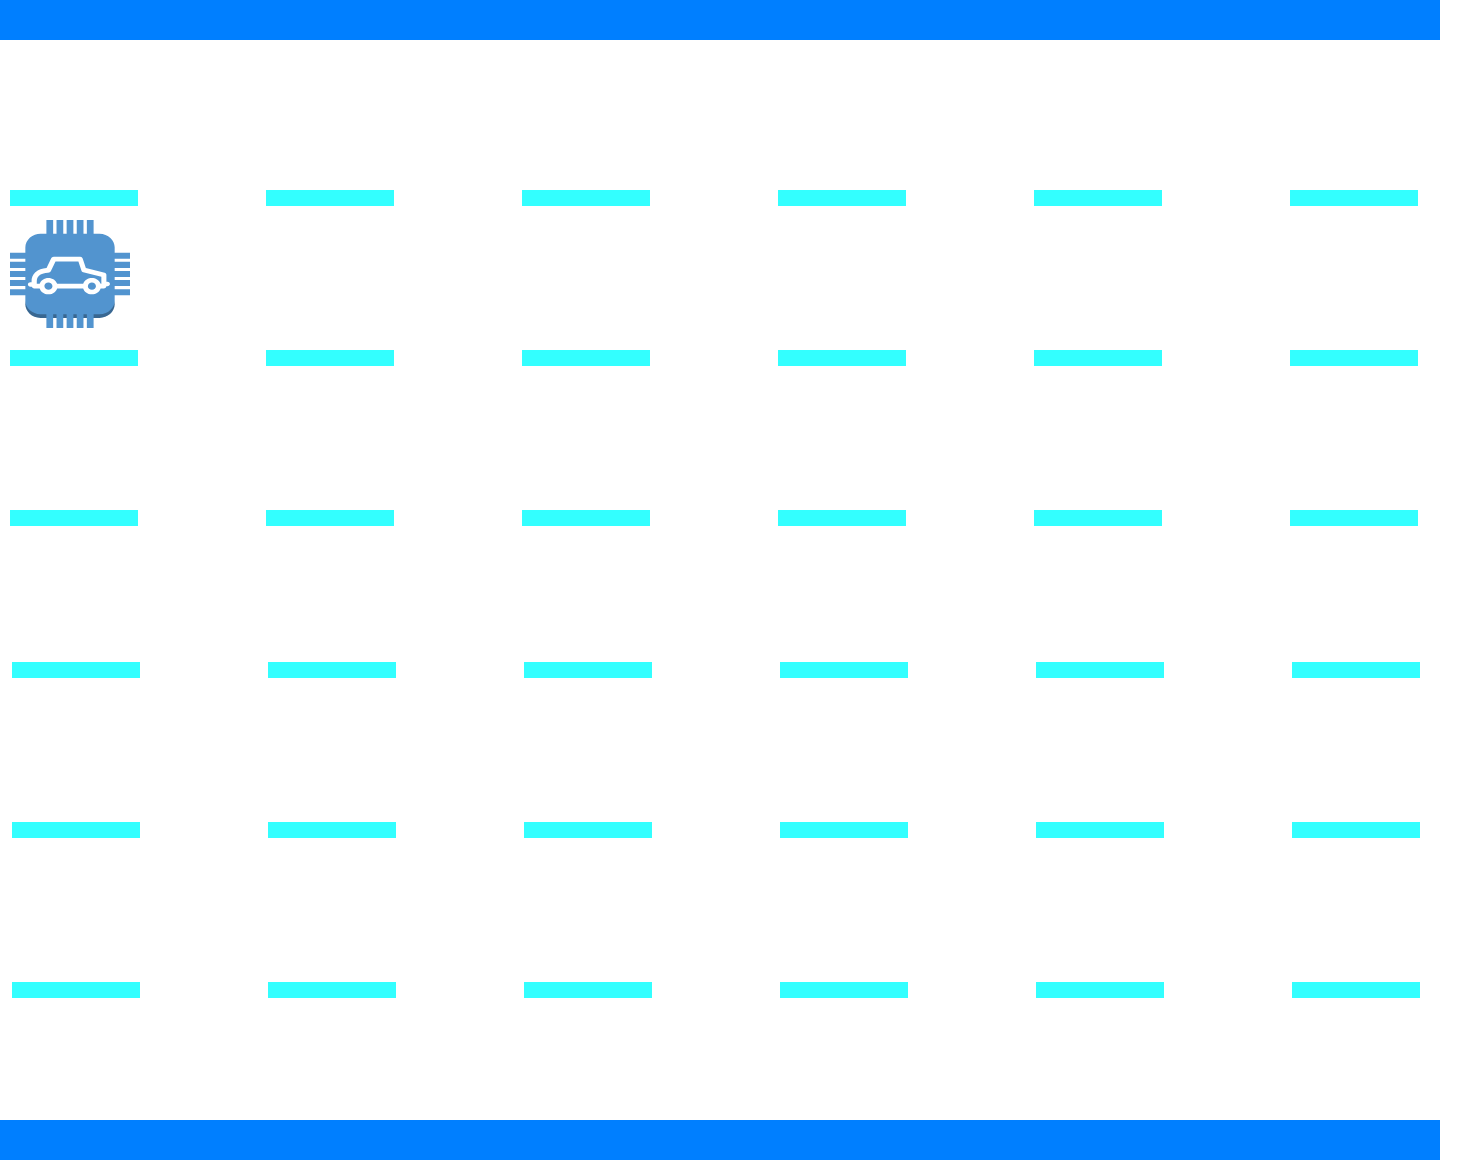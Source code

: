 <mxfile version="24.6.2" type="github">
  <diagram name="Page-1" id="b33cb84f-bf7a-9ccf-f142-242d16432e5d">
    <mxGraphModel dx="1467" dy="710" grid="1" gridSize="10" guides="1" tooltips="1" connect="1" arrows="1" fold="1" page="1" pageScale="1.5" pageWidth="1169" pageHeight="826" background="none" math="0" shadow="0">
      <root>
        <mxCell id="0" style=";html=1;" />
        <mxCell id="1" style=";html=1;" parent="0" />
        <mxCell id="--t8zj30IRob2JEcnnss-6" value="" style="shape=partialRectangle;whiteSpace=wrap;html=1;left=0;right=0;fillColor=none;strokeWidth=20;strokeColor=#007FFF;perimeterSpacing=8;" vertex="1" parent="1">
          <mxGeometry x="251" y="430" width="700" height="560" as="geometry" />
        </mxCell>
        <mxCell id="--t8zj30IRob2JEcnnss-7" value="" style="line;strokeWidth=8;html=1;dashed=1;dashPattern=8 8;strokeColor=#33FFFF;" vertex="1" parent="1">
          <mxGeometry x="247" y="750" width="720" height="10" as="geometry" />
        </mxCell>
        <mxCell id="--t8zj30IRob2JEcnnss-8" value="" style="line;strokeWidth=8;html=1;dashed=1;dashPattern=8 8;strokeColor=#33FFFF;" vertex="1" parent="1">
          <mxGeometry x="247" y="830" width="720" height="10" as="geometry" />
        </mxCell>
        <mxCell id="--t8zj30IRob2JEcnnss-9" value="" style="line;strokeWidth=8;html=1;dashed=1;dashPattern=8 8;strokeColor=#33FFFF;" vertex="1" parent="1">
          <mxGeometry x="247" y="910" width="720" height="10" as="geometry" />
        </mxCell>
        <mxCell id="--t8zj30IRob2JEcnnss-16" value="" style="line;strokeWidth=8;html=1;dashed=1;dashPattern=8 8;strokeColor=#33FFFF;" vertex="1" parent="1">
          <mxGeometry x="246" y="514" width="720" height="10" as="geometry" />
        </mxCell>
        <mxCell id="--t8zj30IRob2JEcnnss-17" value="" style="line;strokeWidth=8;html=1;dashed=1;dashPattern=8 8;strokeColor=#33FFFF;" vertex="1" parent="1">
          <mxGeometry x="246" y="594" width="720" height="10" as="geometry" />
        </mxCell>
        <mxCell id="--t8zj30IRob2JEcnnss-18" value="" style="line;strokeWidth=8;html=1;dashed=1;dashPattern=8 8;strokeColor=#33FFFF;" vertex="1" parent="1">
          <mxGeometry x="246" y="674" width="720" height="10" as="geometry" />
        </mxCell>
        <mxCell id="--t8zj30IRob2JEcnnss-19" value="" style="outlineConnect=0;dashed=0;verticalLabelPosition=bottom;verticalAlign=top;align=center;html=1;shape=mxgraph.aws3.car;fillColor=#5294CF;gradientColor=none;flipH=1;" vertex="1" parent="1">
          <mxGeometry x="246" y="530" width="60" height="54" as="geometry" />
        </mxCell>
      </root>
    </mxGraphModel>
  </diagram>
</mxfile>
